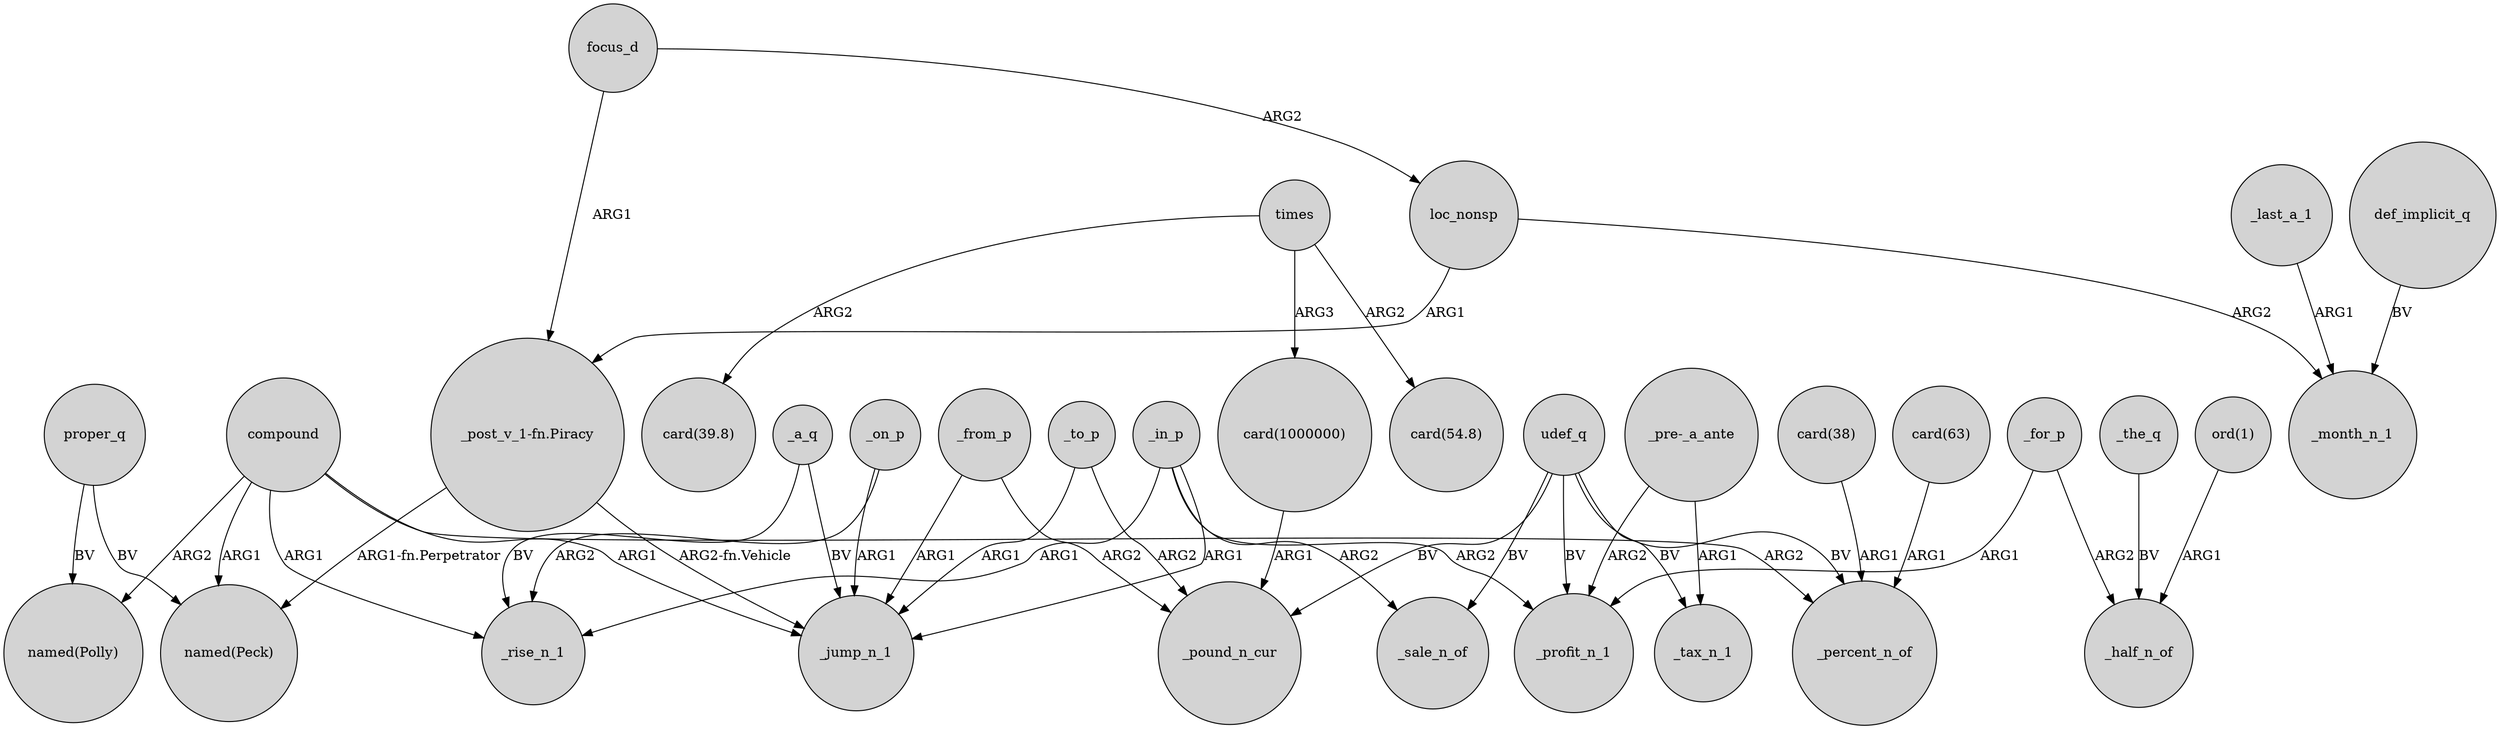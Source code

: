 digraph {
	node [shape=circle style=filled]
	_a_q -> _rise_n_1 [label=BV]
	udef_q -> _pound_n_cur [label=BV]
	def_implicit_q -> _month_n_1 [label=BV]
	compound -> "named(Polly)" [label=ARG2]
	_a_q -> _jump_n_1 [label=BV]
	focus_d -> "_post_v_1-fn.Piracy" [label=ARG1]
	_last_a_1 -> _month_n_1 [label=ARG1]
	_for_p -> _profit_n_1 [label=ARG1]
	compound -> _rise_n_1 [label=ARG1]
	"_pre-_a_ante" -> _profit_n_1 [label=ARG2]
	_in_p -> _sale_n_of [label=ARG2]
	_in_p -> _jump_n_1 [label=ARG1]
	udef_q -> _tax_n_1 [label=BV]
	times -> "card(1000000)" [label=ARG3]
	"card(38)" -> _percent_n_of [label=ARG1]
	loc_nonsp -> "_post_v_1-fn.Piracy" [label=ARG1]
	udef_q -> _profit_n_1 [label=BV]
	_to_p -> _jump_n_1 [label=ARG1]
	proper_q -> "named(Polly)" [label=BV]
	udef_q -> _sale_n_of [label=BV]
	focus_d -> loc_nonsp [label=ARG2]
	_from_p -> _jump_n_1 [label=ARG1]
	_from_p -> _pound_n_cur [label=ARG2]
	_in_p -> _profit_n_1 [label=ARG2]
	_to_p -> _pound_n_cur [label=ARG2]
	loc_nonsp -> _month_n_1 [label=ARG2]
	udef_q -> _percent_n_of [label=BV]
	"_post_v_1-fn.Piracy" -> "named(Peck)" [label="ARG1-fn.Perpetrator"]
	"card(1000000)" -> _pound_n_cur [label=ARG1]
	"ord(1)" -> _half_n_of [label=ARG1]
	compound -> "named(Peck)" [label=ARG1]
	compound -> _percent_n_of [label=ARG2]
	"card(63)" -> _percent_n_of [label=ARG1]
	proper_q -> "named(Peck)" [label=BV]
	_the_q -> _half_n_of [label=BV]
	times -> "card(39.8)" [label=ARG2]
	"_pre-_a_ante" -> _tax_n_1 [label=ARG1]
	_on_p -> _rise_n_1 [label=ARG2]
	_on_p -> _jump_n_1 [label=ARG1]
	_for_p -> _half_n_of [label=ARG2]
	_in_p -> _rise_n_1 [label=ARG1]
	compound -> _jump_n_1 [label=ARG1]
	times -> "card(54.8)" [label=ARG2]
	"_post_v_1-fn.Piracy" -> _jump_n_1 [label="ARG2-fn.Vehicle"]
}
